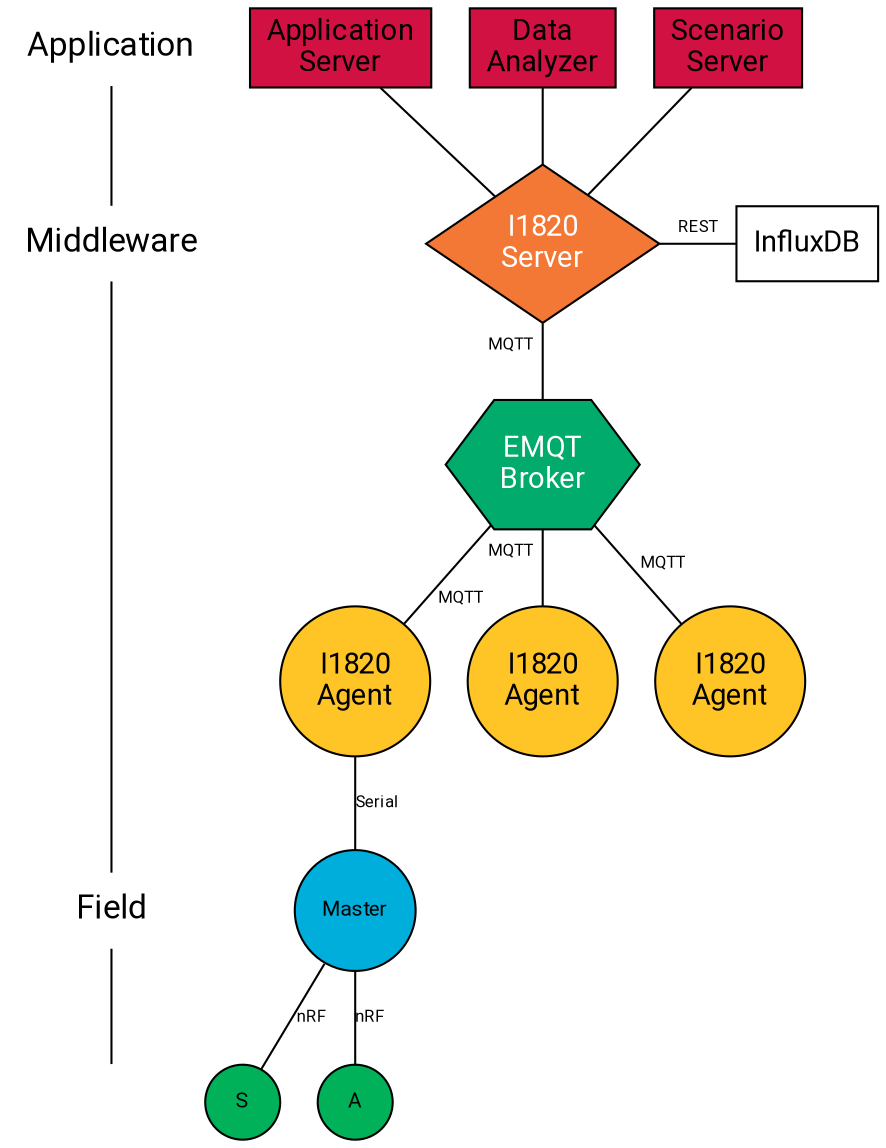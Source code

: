graph architecture {
	graph [fontname = "roboto"];
	node [fontname = "roboto"];
	edge [fontname = "roboto", fontsize=8];

	subgraph layers_graph {
		node [shape=plaintext, fontsize=16];
		"Application" -- "Middleware" -- "Field" -- "";
	}

	{
		rank=same;
		"Middleware"; i1820; influx;
	}

	{
		rank=same;
		agent1; agent2; agent3;
	}

	{
		rank=same
		"Application"; aps; dan; scs;
	}

	{
		rank=same;
		"Field"; master;
	}

	aps -- i1820;
	dan -- i1820;
	scs -- i1820;
	i1820 -- influx [label="REST"]
	i1820 -- broker [headlabel="MQTT", labeldistance=3, labelangle=30];
	broker -- agent1 [headlabel="MQTT", labeldistance=3];
	broker -- agent2 [headlabel="MQTT", labeldistance=3, labelangle=30];
	broker -- agent3 [headlabel="MQTT", labeldistance=3];
	agent1 -- master [label="Serial"];
	master -- ts [label="nRF"];
	master -- ta [label="nRF"];

	aps [shape=box, label="Application\nServer", fillcolor="#d11141", style=filled];
	dan [shape=box, label="Data\nAnalyzer", fillcolor="#d11141", style=filled];
	scs [shape=box, label="Scenario\nServer", fillcolor="#d11141", style=filled];
	i1820 [shape=diamond, label="I1820\nServer", fillcolor="#f37735", style=filled, width=1, fontcolor="#ffffff"];
	influx [shape=box, label="InfluxDB"];
	broker [shape=hexagon, label="EMQT\nBroker", fillcolor="#00ab6b", style=filled; fontcolor="#ffffff"];
	agent1 [shape=circle, label="I1820\nAgent", fillcolor="#ffc425", style=filled, width=1];
	agent2 [shape=circle, label="I1820\nAgent", fillcolor="#ffc425", style=filled, width=1];
	agent3 [shape=circle, label="I1820\nAgent", fillcolor="#ffc425", style=filled, width=1];
	master [shape=circle, label="Master", fillcolor="#00aedb", style=filled, fontsize=10, width=.8, fixedsize=true];
	ts [shape=circle, label="S", fillcolor="#00b159", style=filled, fontsize=10, width=.5, fixedsize=true];
	ta [shape=circle, label="A", fillcolor="#00b159", style=filled, fontsize=10, width=.5, fixedsize=true];
}
